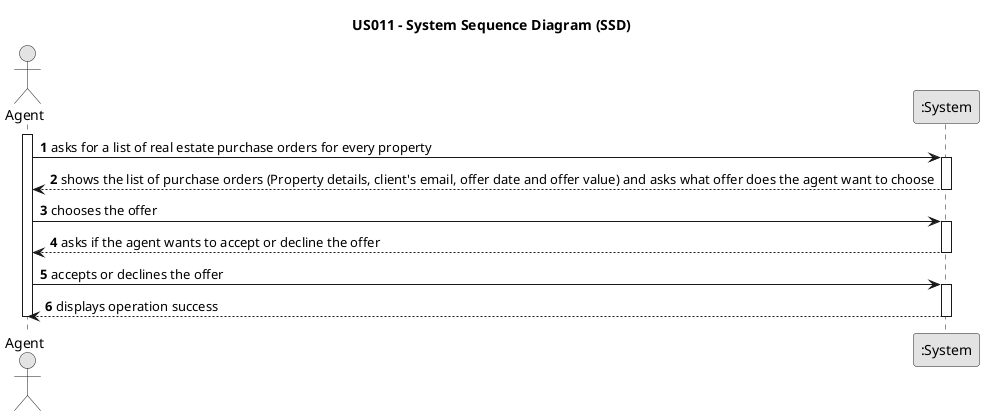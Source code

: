 @startuml

skinparam monochrome true
skinparam packageStyle rectangle
skinparam shadowing false

title US011 - System Sequence Diagram (SSD)

autonumber

actor "Agent" as agent
participant ":System" as sys

activate agent


agent -> sys : asks for a list of real estate purchase orders for every property
activate sys
sys --> agent : shows the list of purchase orders (Property details, client's email, offer date and offer value) and asks what offer does the agent want to choose
deactivate sys

agent -> sys : chooses the offer
activate sys
sys --> agent : asks if the agent wants to accept or decline the offer
deactivate sys

agent -> sys : accepts or declines the offer
activate sys
sys --> agent : displays operation success  
deactivate sys

deactivate agent
@enduml